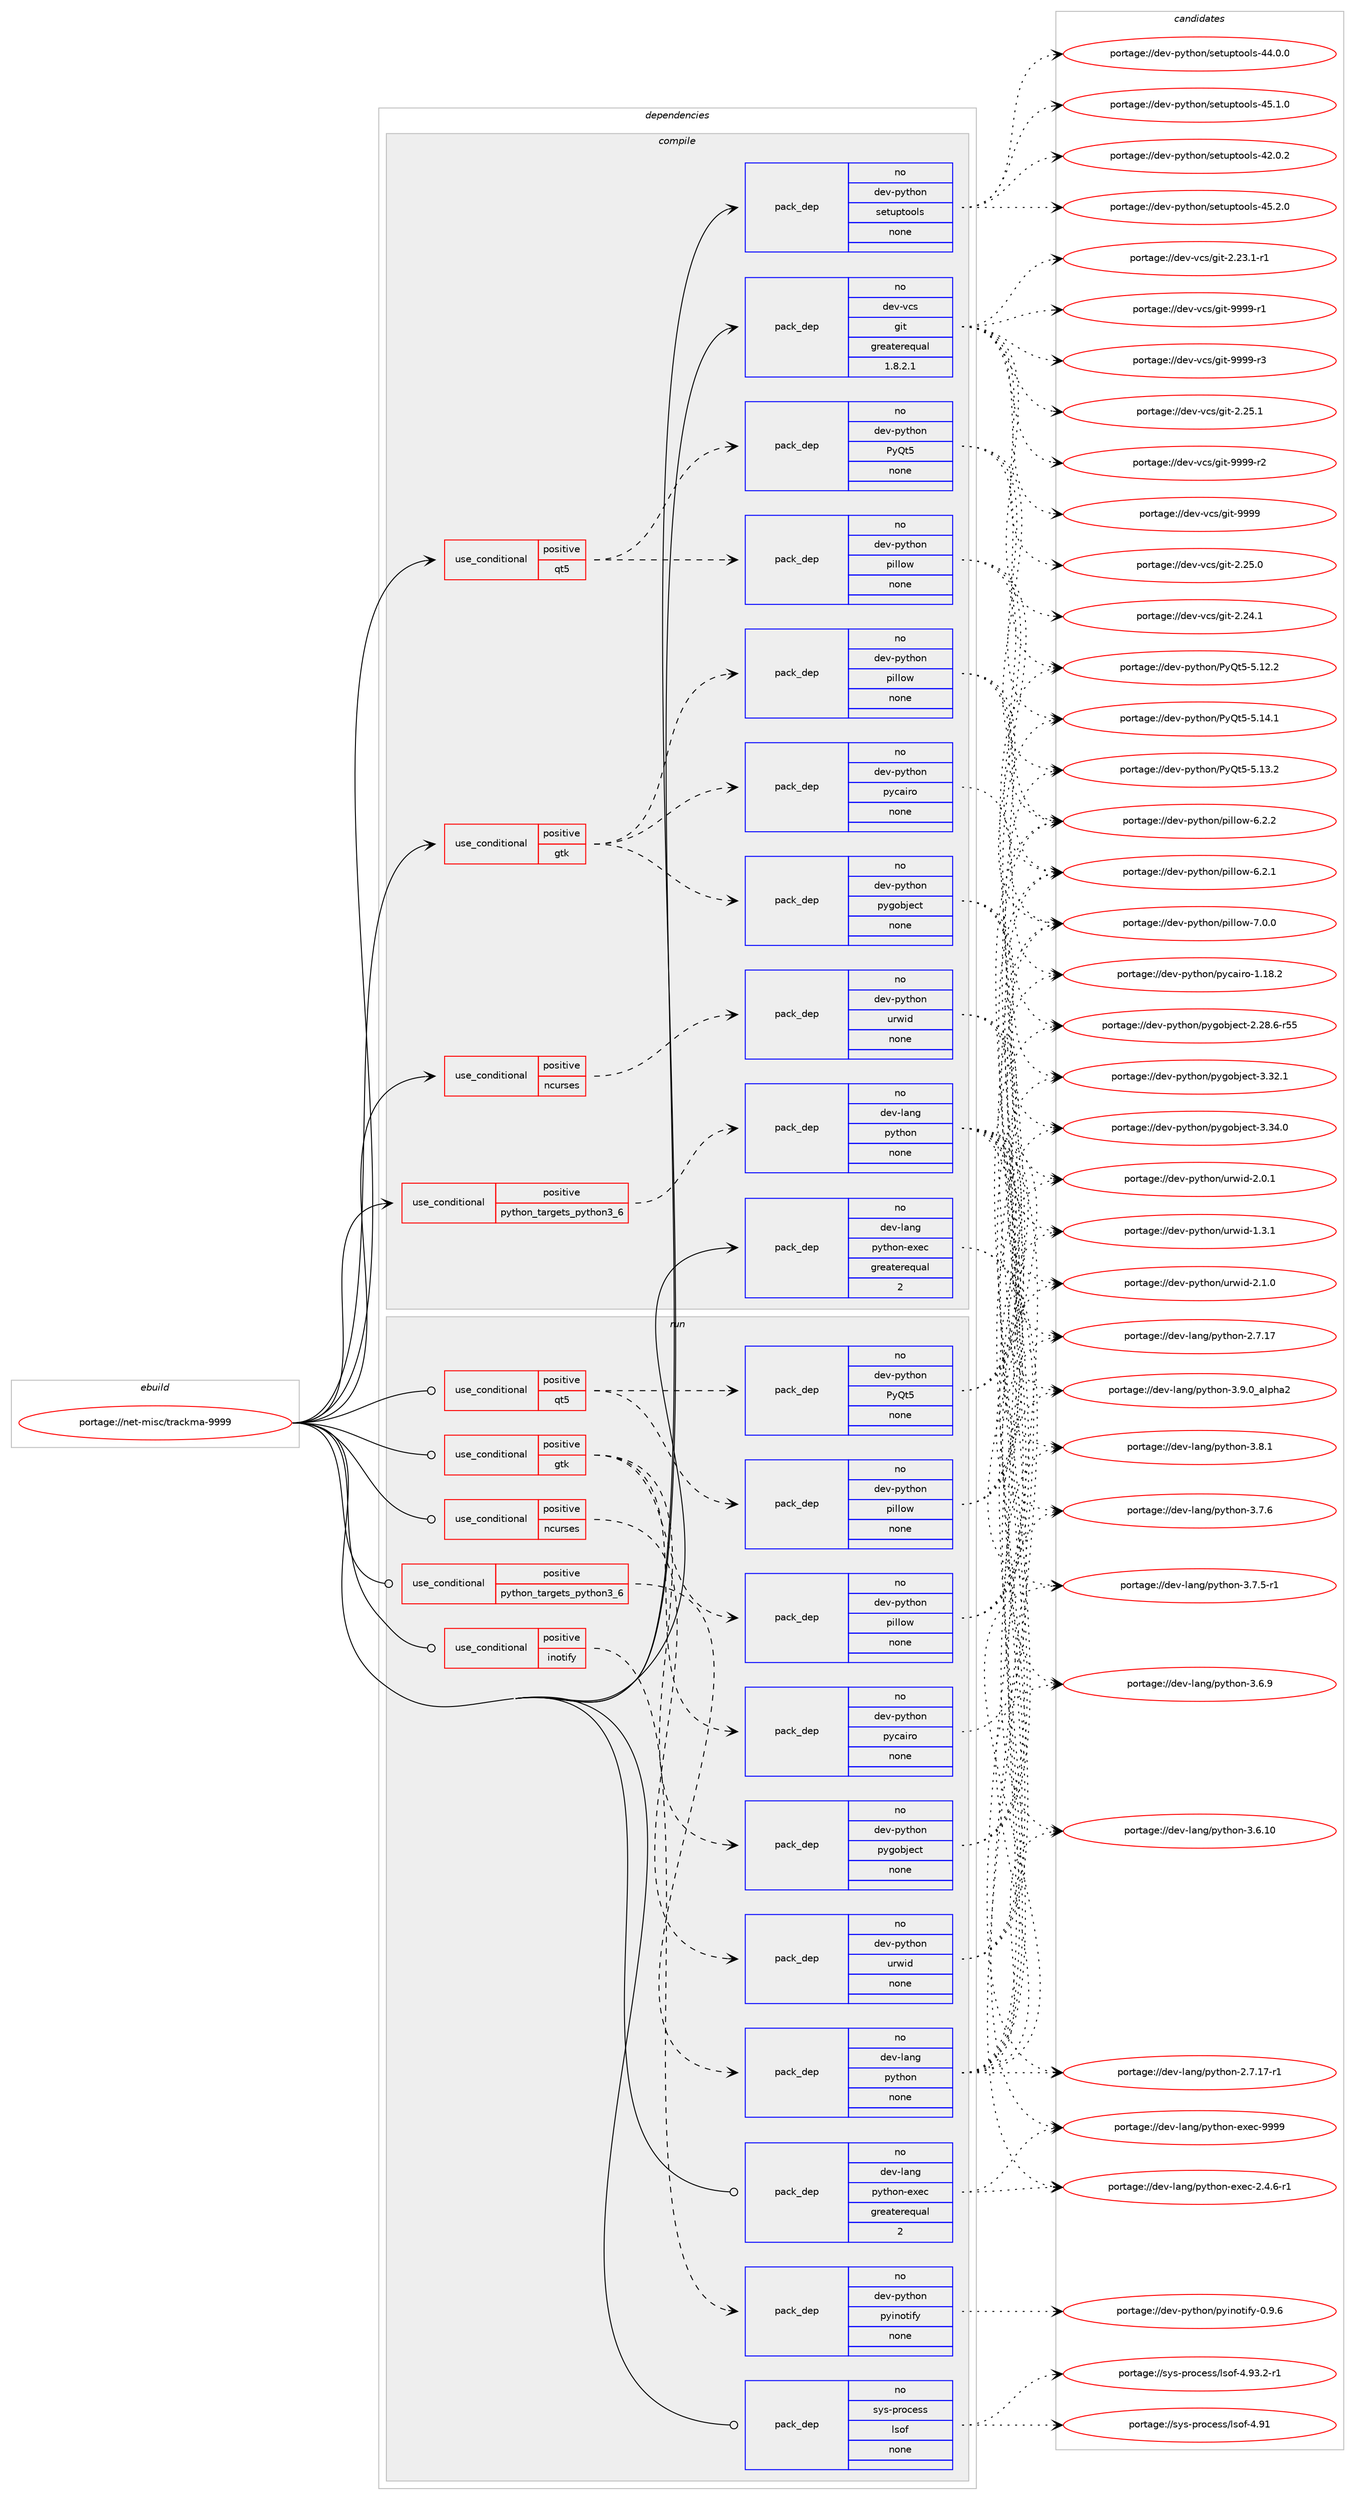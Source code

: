digraph prolog {

# *************
# Graph options
# *************

newrank=true;
concentrate=true;
compound=true;
graph [rankdir=LR,fontname=Helvetica,fontsize=10,ranksep=1.5];#, ranksep=2.5, nodesep=0.2];
edge  [arrowhead=vee];
node  [fontname=Helvetica,fontsize=10];

# **********
# The ebuild
# **********

subgraph cluster_leftcol {
color=gray;
rank=same;
label=<<i>ebuild</i>>;
id [label="portage://net-misc/trackma-9999", color=red, width=4, href="../net-misc/trackma-9999.svg"];
}

# ****************
# The dependencies
# ****************

subgraph cluster_midcol {
color=gray;
label=<<i>dependencies</i>>;
subgraph cluster_compile {
fillcolor="#eeeeee";
style=filled;
label=<<i>compile</i>>;
subgraph cond24587 {
dependency120110 [label=<<TABLE BORDER="0" CELLBORDER="1" CELLSPACING="0" CELLPADDING="4"><TR><TD ROWSPAN="3" CELLPADDING="10">use_conditional</TD></TR><TR><TD>positive</TD></TR><TR><TD>gtk</TD></TR></TABLE>>, shape=none, color=red];
subgraph pack93523 {
dependency120111 [label=<<TABLE BORDER="0" CELLBORDER="1" CELLSPACING="0" CELLPADDING="4" WIDTH="220"><TR><TD ROWSPAN="6" CELLPADDING="30">pack_dep</TD></TR><TR><TD WIDTH="110">no</TD></TR><TR><TD>dev-python</TD></TR><TR><TD>pygobject</TD></TR><TR><TD>none</TD></TR><TR><TD></TD></TR></TABLE>>, shape=none, color=blue];
}
dependency120110:e -> dependency120111:w [weight=20,style="dashed",arrowhead="vee"];
subgraph pack93524 {
dependency120112 [label=<<TABLE BORDER="0" CELLBORDER="1" CELLSPACING="0" CELLPADDING="4" WIDTH="220"><TR><TD ROWSPAN="6" CELLPADDING="30">pack_dep</TD></TR><TR><TD WIDTH="110">no</TD></TR><TR><TD>dev-python</TD></TR><TR><TD>pycairo</TD></TR><TR><TD>none</TD></TR><TR><TD></TD></TR></TABLE>>, shape=none, color=blue];
}
dependency120110:e -> dependency120112:w [weight=20,style="dashed",arrowhead="vee"];
subgraph pack93525 {
dependency120113 [label=<<TABLE BORDER="0" CELLBORDER="1" CELLSPACING="0" CELLPADDING="4" WIDTH="220"><TR><TD ROWSPAN="6" CELLPADDING="30">pack_dep</TD></TR><TR><TD WIDTH="110">no</TD></TR><TR><TD>dev-python</TD></TR><TR><TD>pillow</TD></TR><TR><TD>none</TD></TR><TR><TD></TD></TR></TABLE>>, shape=none, color=blue];
}
dependency120110:e -> dependency120113:w [weight=20,style="dashed",arrowhead="vee"];
}
id:e -> dependency120110:w [weight=20,style="solid",arrowhead="vee"];
subgraph cond24588 {
dependency120114 [label=<<TABLE BORDER="0" CELLBORDER="1" CELLSPACING="0" CELLPADDING="4"><TR><TD ROWSPAN="3" CELLPADDING="10">use_conditional</TD></TR><TR><TD>positive</TD></TR><TR><TD>ncurses</TD></TR></TABLE>>, shape=none, color=red];
subgraph pack93526 {
dependency120115 [label=<<TABLE BORDER="0" CELLBORDER="1" CELLSPACING="0" CELLPADDING="4" WIDTH="220"><TR><TD ROWSPAN="6" CELLPADDING="30">pack_dep</TD></TR><TR><TD WIDTH="110">no</TD></TR><TR><TD>dev-python</TD></TR><TR><TD>urwid</TD></TR><TR><TD>none</TD></TR><TR><TD></TD></TR></TABLE>>, shape=none, color=blue];
}
dependency120114:e -> dependency120115:w [weight=20,style="dashed",arrowhead="vee"];
}
id:e -> dependency120114:w [weight=20,style="solid",arrowhead="vee"];
subgraph cond24589 {
dependency120116 [label=<<TABLE BORDER="0" CELLBORDER="1" CELLSPACING="0" CELLPADDING="4"><TR><TD ROWSPAN="3" CELLPADDING="10">use_conditional</TD></TR><TR><TD>positive</TD></TR><TR><TD>python_targets_python3_6</TD></TR></TABLE>>, shape=none, color=red];
subgraph pack93527 {
dependency120117 [label=<<TABLE BORDER="0" CELLBORDER="1" CELLSPACING="0" CELLPADDING="4" WIDTH="220"><TR><TD ROWSPAN="6" CELLPADDING="30">pack_dep</TD></TR><TR><TD WIDTH="110">no</TD></TR><TR><TD>dev-lang</TD></TR><TR><TD>python</TD></TR><TR><TD>none</TD></TR><TR><TD></TD></TR></TABLE>>, shape=none, color=blue];
}
dependency120116:e -> dependency120117:w [weight=20,style="dashed",arrowhead="vee"];
}
id:e -> dependency120116:w [weight=20,style="solid",arrowhead="vee"];
subgraph cond24590 {
dependency120118 [label=<<TABLE BORDER="0" CELLBORDER="1" CELLSPACING="0" CELLPADDING="4"><TR><TD ROWSPAN="3" CELLPADDING="10">use_conditional</TD></TR><TR><TD>positive</TD></TR><TR><TD>qt5</TD></TR></TABLE>>, shape=none, color=red];
subgraph pack93528 {
dependency120119 [label=<<TABLE BORDER="0" CELLBORDER="1" CELLSPACING="0" CELLPADDING="4" WIDTH="220"><TR><TD ROWSPAN="6" CELLPADDING="30">pack_dep</TD></TR><TR><TD WIDTH="110">no</TD></TR><TR><TD>dev-python</TD></TR><TR><TD>PyQt5</TD></TR><TR><TD>none</TD></TR><TR><TD></TD></TR></TABLE>>, shape=none, color=blue];
}
dependency120118:e -> dependency120119:w [weight=20,style="dashed",arrowhead="vee"];
subgraph pack93529 {
dependency120120 [label=<<TABLE BORDER="0" CELLBORDER="1" CELLSPACING="0" CELLPADDING="4" WIDTH="220"><TR><TD ROWSPAN="6" CELLPADDING="30">pack_dep</TD></TR><TR><TD WIDTH="110">no</TD></TR><TR><TD>dev-python</TD></TR><TR><TD>pillow</TD></TR><TR><TD>none</TD></TR><TR><TD></TD></TR></TABLE>>, shape=none, color=blue];
}
dependency120118:e -> dependency120120:w [weight=20,style="dashed",arrowhead="vee"];
}
id:e -> dependency120118:w [weight=20,style="solid",arrowhead="vee"];
subgraph pack93530 {
dependency120121 [label=<<TABLE BORDER="0" CELLBORDER="1" CELLSPACING="0" CELLPADDING="4" WIDTH="220"><TR><TD ROWSPAN="6" CELLPADDING="30">pack_dep</TD></TR><TR><TD WIDTH="110">no</TD></TR><TR><TD>dev-lang</TD></TR><TR><TD>python-exec</TD></TR><TR><TD>greaterequal</TD></TR><TR><TD>2</TD></TR></TABLE>>, shape=none, color=blue];
}
id:e -> dependency120121:w [weight=20,style="solid",arrowhead="vee"];
subgraph pack93531 {
dependency120122 [label=<<TABLE BORDER="0" CELLBORDER="1" CELLSPACING="0" CELLPADDING="4" WIDTH="220"><TR><TD ROWSPAN="6" CELLPADDING="30">pack_dep</TD></TR><TR><TD WIDTH="110">no</TD></TR><TR><TD>dev-python</TD></TR><TR><TD>setuptools</TD></TR><TR><TD>none</TD></TR><TR><TD></TD></TR></TABLE>>, shape=none, color=blue];
}
id:e -> dependency120122:w [weight=20,style="solid",arrowhead="vee"];
subgraph pack93532 {
dependency120123 [label=<<TABLE BORDER="0" CELLBORDER="1" CELLSPACING="0" CELLPADDING="4" WIDTH="220"><TR><TD ROWSPAN="6" CELLPADDING="30">pack_dep</TD></TR><TR><TD WIDTH="110">no</TD></TR><TR><TD>dev-vcs</TD></TR><TR><TD>git</TD></TR><TR><TD>greaterequal</TD></TR><TR><TD>1.8.2.1</TD></TR></TABLE>>, shape=none, color=blue];
}
id:e -> dependency120123:w [weight=20,style="solid",arrowhead="vee"];
}
subgraph cluster_compileandrun {
fillcolor="#eeeeee";
style=filled;
label=<<i>compile and run</i>>;
}
subgraph cluster_run {
fillcolor="#eeeeee";
style=filled;
label=<<i>run</i>>;
subgraph cond24591 {
dependency120124 [label=<<TABLE BORDER="0" CELLBORDER="1" CELLSPACING="0" CELLPADDING="4"><TR><TD ROWSPAN="3" CELLPADDING="10">use_conditional</TD></TR><TR><TD>positive</TD></TR><TR><TD>gtk</TD></TR></TABLE>>, shape=none, color=red];
subgraph pack93533 {
dependency120125 [label=<<TABLE BORDER="0" CELLBORDER="1" CELLSPACING="0" CELLPADDING="4" WIDTH="220"><TR><TD ROWSPAN="6" CELLPADDING="30">pack_dep</TD></TR><TR><TD WIDTH="110">no</TD></TR><TR><TD>dev-python</TD></TR><TR><TD>pygobject</TD></TR><TR><TD>none</TD></TR><TR><TD></TD></TR></TABLE>>, shape=none, color=blue];
}
dependency120124:e -> dependency120125:w [weight=20,style="dashed",arrowhead="vee"];
subgraph pack93534 {
dependency120126 [label=<<TABLE BORDER="0" CELLBORDER="1" CELLSPACING="0" CELLPADDING="4" WIDTH="220"><TR><TD ROWSPAN="6" CELLPADDING="30">pack_dep</TD></TR><TR><TD WIDTH="110">no</TD></TR><TR><TD>dev-python</TD></TR><TR><TD>pycairo</TD></TR><TR><TD>none</TD></TR><TR><TD></TD></TR></TABLE>>, shape=none, color=blue];
}
dependency120124:e -> dependency120126:w [weight=20,style="dashed",arrowhead="vee"];
subgraph pack93535 {
dependency120127 [label=<<TABLE BORDER="0" CELLBORDER="1" CELLSPACING="0" CELLPADDING="4" WIDTH="220"><TR><TD ROWSPAN="6" CELLPADDING="30">pack_dep</TD></TR><TR><TD WIDTH="110">no</TD></TR><TR><TD>dev-python</TD></TR><TR><TD>pillow</TD></TR><TR><TD>none</TD></TR><TR><TD></TD></TR></TABLE>>, shape=none, color=blue];
}
dependency120124:e -> dependency120127:w [weight=20,style="dashed",arrowhead="vee"];
}
id:e -> dependency120124:w [weight=20,style="solid",arrowhead="odot"];
subgraph cond24592 {
dependency120128 [label=<<TABLE BORDER="0" CELLBORDER="1" CELLSPACING="0" CELLPADDING="4"><TR><TD ROWSPAN="3" CELLPADDING="10">use_conditional</TD></TR><TR><TD>positive</TD></TR><TR><TD>inotify</TD></TR></TABLE>>, shape=none, color=red];
subgraph pack93536 {
dependency120129 [label=<<TABLE BORDER="0" CELLBORDER="1" CELLSPACING="0" CELLPADDING="4" WIDTH="220"><TR><TD ROWSPAN="6" CELLPADDING="30">pack_dep</TD></TR><TR><TD WIDTH="110">no</TD></TR><TR><TD>dev-python</TD></TR><TR><TD>pyinotify</TD></TR><TR><TD>none</TD></TR><TR><TD></TD></TR></TABLE>>, shape=none, color=blue];
}
dependency120128:e -> dependency120129:w [weight=20,style="dashed",arrowhead="vee"];
}
id:e -> dependency120128:w [weight=20,style="solid",arrowhead="odot"];
subgraph cond24593 {
dependency120130 [label=<<TABLE BORDER="0" CELLBORDER="1" CELLSPACING="0" CELLPADDING="4"><TR><TD ROWSPAN="3" CELLPADDING="10">use_conditional</TD></TR><TR><TD>positive</TD></TR><TR><TD>ncurses</TD></TR></TABLE>>, shape=none, color=red];
subgraph pack93537 {
dependency120131 [label=<<TABLE BORDER="0" CELLBORDER="1" CELLSPACING="0" CELLPADDING="4" WIDTH="220"><TR><TD ROWSPAN="6" CELLPADDING="30">pack_dep</TD></TR><TR><TD WIDTH="110">no</TD></TR><TR><TD>dev-python</TD></TR><TR><TD>urwid</TD></TR><TR><TD>none</TD></TR><TR><TD></TD></TR></TABLE>>, shape=none, color=blue];
}
dependency120130:e -> dependency120131:w [weight=20,style="dashed",arrowhead="vee"];
}
id:e -> dependency120130:w [weight=20,style="solid",arrowhead="odot"];
subgraph cond24594 {
dependency120132 [label=<<TABLE BORDER="0" CELLBORDER="1" CELLSPACING="0" CELLPADDING="4"><TR><TD ROWSPAN="3" CELLPADDING="10">use_conditional</TD></TR><TR><TD>positive</TD></TR><TR><TD>python_targets_python3_6</TD></TR></TABLE>>, shape=none, color=red];
subgraph pack93538 {
dependency120133 [label=<<TABLE BORDER="0" CELLBORDER="1" CELLSPACING="0" CELLPADDING="4" WIDTH="220"><TR><TD ROWSPAN="6" CELLPADDING="30">pack_dep</TD></TR><TR><TD WIDTH="110">no</TD></TR><TR><TD>dev-lang</TD></TR><TR><TD>python</TD></TR><TR><TD>none</TD></TR><TR><TD></TD></TR></TABLE>>, shape=none, color=blue];
}
dependency120132:e -> dependency120133:w [weight=20,style="dashed",arrowhead="vee"];
}
id:e -> dependency120132:w [weight=20,style="solid",arrowhead="odot"];
subgraph cond24595 {
dependency120134 [label=<<TABLE BORDER="0" CELLBORDER="1" CELLSPACING="0" CELLPADDING="4"><TR><TD ROWSPAN="3" CELLPADDING="10">use_conditional</TD></TR><TR><TD>positive</TD></TR><TR><TD>qt5</TD></TR></TABLE>>, shape=none, color=red];
subgraph pack93539 {
dependency120135 [label=<<TABLE BORDER="0" CELLBORDER="1" CELLSPACING="0" CELLPADDING="4" WIDTH="220"><TR><TD ROWSPAN="6" CELLPADDING="30">pack_dep</TD></TR><TR><TD WIDTH="110">no</TD></TR><TR><TD>dev-python</TD></TR><TR><TD>PyQt5</TD></TR><TR><TD>none</TD></TR><TR><TD></TD></TR></TABLE>>, shape=none, color=blue];
}
dependency120134:e -> dependency120135:w [weight=20,style="dashed",arrowhead="vee"];
subgraph pack93540 {
dependency120136 [label=<<TABLE BORDER="0" CELLBORDER="1" CELLSPACING="0" CELLPADDING="4" WIDTH="220"><TR><TD ROWSPAN="6" CELLPADDING="30">pack_dep</TD></TR><TR><TD WIDTH="110">no</TD></TR><TR><TD>dev-python</TD></TR><TR><TD>pillow</TD></TR><TR><TD>none</TD></TR><TR><TD></TD></TR></TABLE>>, shape=none, color=blue];
}
dependency120134:e -> dependency120136:w [weight=20,style="dashed",arrowhead="vee"];
}
id:e -> dependency120134:w [weight=20,style="solid",arrowhead="odot"];
subgraph pack93541 {
dependency120137 [label=<<TABLE BORDER="0" CELLBORDER="1" CELLSPACING="0" CELLPADDING="4" WIDTH="220"><TR><TD ROWSPAN="6" CELLPADDING="30">pack_dep</TD></TR><TR><TD WIDTH="110">no</TD></TR><TR><TD>dev-lang</TD></TR><TR><TD>python-exec</TD></TR><TR><TD>greaterequal</TD></TR><TR><TD>2</TD></TR></TABLE>>, shape=none, color=blue];
}
id:e -> dependency120137:w [weight=20,style="solid",arrowhead="odot"];
subgraph pack93542 {
dependency120138 [label=<<TABLE BORDER="0" CELLBORDER="1" CELLSPACING="0" CELLPADDING="4" WIDTH="220"><TR><TD ROWSPAN="6" CELLPADDING="30">pack_dep</TD></TR><TR><TD WIDTH="110">no</TD></TR><TR><TD>sys-process</TD></TR><TR><TD>lsof</TD></TR><TR><TD>none</TD></TR><TR><TD></TD></TR></TABLE>>, shape=none, color=blue];
}
id:e -> dependency120138:w [weight=20,style="solid",arrowhead="odot"];
}
}

# **************
# The candidates
# **************

subgraph cluster_choices {
rank=same;
color=gray;
label=<<i>candidates</i>>;

subgraph choice93523 {
color=black;
nodesep=1;
choice1001011184511212111610411111047112121103111981061019911645514651524648 [label="portage://dev-python/pygobject-3.34.0", color=red, width=4,href="../dev-python/pygobject-3.34.0.svg"];
choice1001011184511212111610411111047112121103111981061019911645514651504649 [label="portage://dev-python/pygobject-3.32.1", color=red, width=4,href="../dev-python/pygobject-3.32.1.svg"];
choice1001011184511212111610411111047112121103111981061019911645504650564654451145353 [label="portage://dev-python/pygobject-2.28.6-r55", color=red, width=4,href="../dev-python/pygobject-2.28.6-r55.svg"];
dependency120111:e -> choice1001011184511212111610411111047112121103111981061019911645514651524648:w [style=dotted,weight="100"];
dependency120111:e -> choice1001011184511212111610411111047112121103111981061019911645514651504649:w [style=dotted,weight="100"];
dependency120111:e -> choice1001011184511212111610411111047112121103111981061019911645504650564654451145353:w [style=dotted,weight="100"];
}
subgraph choice93524 {
color=black;
nodesep=1;
choice1001011184511212111610411111047112121999710511411145494649564650 [label="portage://dev-python/pycairo-1.18.2", color=red, width=4,href="../dev-python/pycairo-1.18.2.svg"];
dependency120112:e -> choice1001011184511212111610411111047112121999710511411145494649564650:w [style=dotted,weight="100"];
}
subgraph choice93525 {
color=black;
nodesep=1;
choice1001011184511212111610411111047112105108108111119455546484648 [label="portage://dev-python/pillow-7.0.0", color=red, width=4,href="../dev-python/pillow-7.0.0.svg"];
choice1001011184511212111610411111047112105108108111119455446504650 [label="portage://dev-python/pillow-6.2.2", color=red, width=4,href="../dev-python/pillow-6.2.2.svg"];
choice1001011184511212111610411111047112105108108111119455446504649 [label="portage://dev-python/pillow-6.2.1", color=red, width=4,href="../dev-python/pillow-6.2.1.svg"];
dependency120113:e -> choice1001011184511212111610411111047112105108108111119455546484648:w [style=dotted,weight="100"];
dependency120113:e -> choice1001011184511212111610411111047112105108108111119455446504650:w [style=dotted,weight="100"];
dependency120113:e -> choice1001011184511212111610411111047112105108108111119455446504649:w [style=dotted,weight="100"];
}
subgraph choice93526 {
color=black;
nodesep=1;
choice1001011184511212111610411111047117114119105100455046494648 [label="portage://dev-python/urwid-2.1.0", color=red, width=4,href="../dev-python/urwid-2.1.0.svg"];
choice1001011184511212111610411111047117114119105100455046484649 [label="portage://dev-python/urwid-2.0.1", color=red, width=4,href="../dev-python/urwid-2.0.1.svg"];
choice1001011184511212111610411111047117114119105100454946514649 [label="portage://dev-python/urwid-1.3.1", color=red, width=4,href="../dev-python/urwid-1.3.1.svg"];
dependency120115:e -> choice1001011184511212111610411111047117114119105100455046494648:w [style=dotted,weight="100"];
dependency120115:e -> choice1001011184511212111610411111047117114119105100455046484649:w [style=dotted,weight="100"];
dependency120115:e -> choice1001011184511212111610411111047117114119105100454946514649:w [style=dotted,weight="100"];
}
subgraph choice93527 {
color=black;
nodesep=1;
choice10010111845108971101034711212111610411111045514657464895971081121049750 [label="portage://dev-lang/python-3.9.0_alpha2", color=red, width=4,href="../dev-lang/python-3.9.0_alpha2.svg"];
choice100101118451089711010347112121116104111110455146564649 [label="portage://dev-lang/python-3.8.1", color=red, width=4,href="../dev-lang/python-3.8.1.svg"];
choice100101118451089711010347112121116104111110455146554654 [label="portage://dev-lang/python-3.7.6", color=red, width=4,href="../dev-lang/python-3.7.6.svg"];
choice1001011184510897110103471121211161041111104551465546534511449 [label="portage://dev-lang/python-3.7.5-r1", color=red, width=4,href="../dev-lang/python-3.7.5-r1.svg"];
choice100101118451089711010347112121116104111110455146544657 [label="portage://dev-lang/python-3.6.9", color=red, width=4,href="../dev-lang/python-3.6.9.svg"];
choice10010111845108971101034711212111610411111045514654464948 [label="portage://dev-lang/python-3.6.10", color=red, width=4,href="../dev-lang/python-3.6.10.svg"];
choice100101118451089711010347112121116104111110455046554649554511449 [label="portage://dev-lang/python-2.7.17-r1", color=red, width=4,href="../dev-lang/python-2.7.17-r1.svg"];
choice10010111845108971101034711212111610411111045504655464955 [label="portage://dev-lang/python-2.7.17", color=red, width=4,href="../dev-lang/python-2.7.17.svg"];
dependency120117:e -> choice10010111845108971101034711212111610411111045514657464895971081121049750:w [style=dotted,weight="100"];
dependency120117:e -> choice100101118451089711010347112121116104111110455146564649:w [style=dotted,weight="100"];
dependency120117:e -> choice100101118451089711010347112121116104111110455146554654:w [style=dotted,weight="100"];
dependency120117:e -> choice1001011184510897110103471121211161041111104551465546534511449:w [style=dotted,weight="100"];
dependency120117:e -> choice100101118451089711010347112121116104111110455146544657:w [style=dotted,weight="100"];
dependency120117:e -> choice10010111845108971101034711212111610411111045514654464948:w [style=dotted,weight="100"];
dependency120117:e -> choice100101118451089711010347112121116104111110455046554649554511449:w [style=dotted,weight="100"];
dependency120117:e -> choice10010111845108971101034711212111610411111045504655464955:w [style=dotted,weight="100"];
}
subgraph choice93528 {
color=black;
nodesep=1;
choice100101118451121211161041111104780121811165345534649524649 [label="portage://dev-python/PyQt5-5.14.1", color=red, width=4,href="../dev-python/PyQt5-5.14.1.svg"];
choice100101118451121211161041111104780121811165345534649514650 [label="portage://dev-python/PyQt5-5.13.2", color=red, width=4,href="../dev-python/PyQt5-5.13.2.svg"];
choice100101118451121211161041111104780121811165345534649504650 [label="portage://dev-python/PyQt5-5.12.2", color=red, width=4,href="../dev-python/PyQt5-5.12.2.svg"];
dependency120119:e -> choice100101118451121211161041111104780121811165345534649524649:w [style=dotted,weight="100"];
dependency120119:e -> choice100101118451121211161041111104780121811165345534649514650:w [style=dotted,weight="100"];
dependency120119:e -> choice100101118451121211161041111104780121811165345534649504650:w [style=dotted,weight="100"];
}
subgraph choice93529 {
color=black;
nodesep=1;
choice1001011184511212111610411111047112105108108111119455546484648 [label="portage://dev-python/pillow-7.0.0", color=red, width=4,href="../dev-python/pillow-7.0.0.svg"];
choice1001011184511212111610411111047112105108108111119455446504650 [label="portage://dev-python/pillow-6.2.2", color=red, width=4,href="../dev-python/pillow-6.2.2.svg"];
choice1001011184511212111610411111047112105108108111119455446504649 [label="portage://dev-python/pillow-6.2.1", color=red, width=4,href="../dev-python/pillow-6.2.1.svg"];
dependency120120:e -> choice1001011184511212111610411111047112105108108111119455546484648:w [style=dotted,weight="100"];
dependency120120:e -> choice1001011184511212111610411111047112105108108111119455446504650:w [style=dotted,weight="100"];
dependency120120:e -> choice1001011184511212111610411111047112105108108111119455446504649:w [style=dotted,weight="100"];
}
subgraph choice93530 {
color=black;
nodesep=1;
choice10010111845108971101034711212111610411111045101120101994557575757 [label="portage://dev-lang/python-exec-9999", color=red, width=4,href="../dev-lang/python-exec-9999.svg"];
choice10010111845108971101034711212111610411111045101120101994550465246544511449 [label="portage://dev-lang/python-exec-2.4.6-r1", color=red, width=4,href="../dev-lang/python-exec-2.4.6-r1.svg"];
dependency120121:e -> choice10010111845108971101034711212111610411111045101120101994557575757:w [style=dotted,weight="100"];
dependency120121:e -> choice10010111845108971101034711212111610411111045101120101994550465246544511449:w [style=dotted,weight="100"];
}
subgraph choice93531 {
color=black;
nodesep=1;
choice100101118451121211161041111104711510111611711211611111110811545525346504648 [label="portage://dev-python/setuptools-45.2.0", color=red, width=4,href="../dev-python/setuptools-45.2.0.svg"];
choice100101118451121211161041111104711510111611711211611111110811545525346494648 [label="portage://dev-python/setuptools-45.1.0", color=red, width=4,href="../dev-python/setuptools-45.1.0.svg"];
choice100101118451121211161041111104711510111611711211611111110811545525246484648 [label="portage://dev-python/setuptools-44.0.0", color=red, width=4,href="../dev-python/setuptools-44.0.0.svg"];
choice100101118451121211161041111104711510111611711211611111110811545525046484650 [label="portage://dev-python/setuptools-42.0.2", color=red, width=4,href="../dev-python/setuptools-42.0.2.svg"];
dependency120122:e -> choice100101118451121211161041111104711510111611711211611111110811545525346504648:w [style=dotted,weight="100"];
dependency120122:e -> choice100101118451121211161041111104711510111611711211611111110811545525346494648:w [style=dotted,weight="100"];
dependency120122:e -> choice100101118451121211161041111104711510111611711211611111110811545525246484648:w [style=dotted,weight="100"];
dependency120122:e -> choice100101118451121211161041111104711510111611711211611111110811545525046484650:w [style=dotted,weight="100"];
}
subgraph choice93532 {
color=black;
nodesep=1;
choice10010111845118991154710310511645575757574511451 [label="portage://dev-vcs/git-9999-r3", color=red, width=4,href="../dev-vcs/git-9999-r3.svg"];
choice10010111845118991154710310511645575757574511450 [label="portage://dev-vcs/git-9999-r2", color=red, width=4,href="../dev-vcs/git-9999-r2.svg"];
choice10010111845118991154710310511645575757574511449 [label="portage://dev-vcs/git-9999-r1", color=red, width=4,href="../dev-vcs/git-9999-r1.svg"];
choice1001011184511899115471031051164557575757 [label="portage://dev-vcs/git-9999", color=red, width=4,href="../dev-vcs/git-9999.svg"];
choice10010111845118991154710310511645504650534649 [label="portage://dev-vcs/git-2.25.1", color=red, width=4,href="../dev-vcs/git-2.25.1.svg"];
choice10010111845118991154710310511645504650534648 [label="portage://dev-vcs/git-2.25.0", color=red, width=4,href="../dev-vcs/git-2.25.0.svg"];
choice10010111845118991154710310511645504650524649 [label="portage://dev-vcs/git-2.24.1", color=red, width=4,href="../dev-vcs/git-2.24.1.svg"];
choice100101118451189911547103105116455046505146494511449 [label="portage://dev-vcs/git-2.23.1-r1", color=red, width=4,href="../dev-vcs/git-2.23.1-r1.svg"];
dependency120123:e -> choice10010111845118991154710310511645575757574511451:w [style=dotted,weight="100"];
dependency120123:e -> choice10010111845118991154710310511645575757574511450:w [style=dotted,weight="100"];
dependency120123:e -> choice10010111845118991154710310511645575757574511449:w [style=dotted,weight="100"];
dependency120123:e -> choice1001011184511899115471031051164557575757:w [style=dotted,weight="100"];
dependency120123:e -> choice10010111845118991154710310511645504650534649:w [style=dotted,weight="100"];
dependency120123:e -> choice10010111845118991154710310511645504650534648:w [style=dotted,weight="100"];
dependency120123:e -> choice10010111845118991154710310511645504650524649:w [style=dotted,weight="100"];
dependency120123:e -> choice100101118451189911547103105116455046505146494511449:w [style=dotted,weight="100"];
}
subgraph choice93533 {
color=black;
nodesep=1;
choice1001011184511212111610411111047112121103111981061019911645514651524648 [label="portage://dev-python/pygobject-3.34.0", color=red, width=4,href="../dev-python/pygobject-3.34.0.svg"];
choice1001011184511212111610411111047112121103111981061019911645514651504649 [label="portage://dev-python/pygobject-3.32.1", color=red, width=4,href="../dev-python/pygobject-3.32.1.svg"];
choice1001011184511212111610411111047112121103111981061019911645504650564654451145353 [label="portage://dev-python/pygobject-2.28.6-r55", color=red, width=4,href="../dev-python/pygobject-2.28.6-r55.svg"];
dependency120125:e -> choice1001011184511212111610411111047112121103111981061019911645514651524648:w [style=dotted,weight="100"];
dependency120125:e -> choice1001011184511212111610411111047112121103111981061019911645514651504649:w [style=dotted,weight="100"];
dependency120125:e -> choice1001011184511212111610411111047112121103111981061019911645504650564654451145353:w [style=dotted,weight="100"];
}
subgraph choice93534 {
color=black;
nodesep=1;
choice1001011184511212111610411111047112121999710511411145494649564650 [label="portage://dev-python/pycairo-1.18.2", color=red, width=4,href="../dev-python/pycairo-1.18.2.svg"];
dependency120126:e -> choice1001011184511212111610411111047112121999710511411145494649564650:w [style=dotted,weight="100"];
}
subgraph choice93535 {
color=black;
nodesep=1;
choice1001011184511212111610411111047112105108108111119455546484648 [label="portage://dev-python/pillow-7.0.0", color=red, width=4,href="../dev-python/pillow-7.0.0.svg"];
choice1001011184511212111610411111047112105108108111119455446504650 [label="portage://dev-python/pillow-6.2.2", color=red, width=4,href="../dev-python/pillow-6.2.2.svg"];
choice1001011184511212111610411111047112105108108111119455446504649 [label="portage://dev-python/pillow-6.2.1", color=red, width=4,href="../dev-python/pillow-6.2.1.svg"];
dependency120127:e -> choice1001011184511212111610411111047112105108108111119455546484648:w [style=dotted,weight="100"];
dependency120127:e -> choice1001011184511212111610411111047112105108108111119455446504650:w [style=dotted,weight="100"];
dependency120127:e -> choice1001011184511212111610411111047112105108108111119455446504649:w [style=dotted,weight="100"];
}
subgraph choice93536 {
color=black;
nodesep=1;
choice1001011184511212111610411111047112121105110111116105102121454846574654 [label="portage://dev-python/pyinotify-0.9.6", color=red, width=4,href="../dev-python/pyinotify-0.9.6.svg"];
dependency120129:e -> choice1001011184511212111610411111047112121105110111116105102121454846574654:w [style=dotted,weight="100"];
}
subgraph choice93537 {
color=black;
nodesep=1;
choice1001011184511212111610411111047117114119105100455046494648 [label="portage://dev-python/urwid-2.1.0", color=red, width=4,href="../dev-python/urwid-2.1.0.svg"];
choice1001011184511212111610411111047117114119105100455046484649 [label="portage://dev-python/urwid-2.0.1", color=red, width=4,href="../dev-python/urwid-2.0.1.svg"];
choice1001011184511212111610411111047117114119105100454946514649 [label="portage://dev-python/urwid-1.3.1", color=red, width=4,href="../dev-python/urwid-1.3.1.svg"];
dependency120131:e -> choice1001011184511212111610411111047117114119105100455046494648:w [style=dotted,weight="100"];
dependency120131:e -> choice1001011184511212111610411111047117114119105100455046484649:w [style=dotted,weight="100"];
dependency120131:e -> choice1001011184511212111610411111047117114119105100454946514649:w [style=dotted,weight="100"];
}
subgraph choice93538 {
color=black;
nodesep=1;
choice10010111845108971101034711212111610411111045514657464895971081121049750 [label="portage://dev-lang/python-3.9.0_alpha2", color=red, width=4,href="../dev-lang/python-3.9.0_alpha2.svg"];
choice100101118451089711010347112121116104111110455146564649 [label="portage://dev-lang/python-3.8.1", color=red, width=4,href="../dev-lang/python-3.8.1.svg"];
choice100101118451089711010347112121116104111110455146554654 [label="portage://dev-lang/python-3.7.6", color=red, width=4,href="../dev-lang/python-3.7.6.svg"];
choice1001011184510897110103471121211161041111104551465546534511449 [label="portage://dev-lang/python-3.7.5-r1", color=red, width=4,href="../dev-lang/python-3.7.5-r1.svg"];
choice100101118451089711010347112121116104111110455146544657 [label="portage://dev-lang/python-3.6.9", color=red, width=4,href="../dev-lang/python-3.6.9.svg"];
choice10010111845108971101034711212111610411111045514654464948 [label="portage://dev-lang/python-3.6.10", color=red, width=4,href="../dev-lang/python-3.6.10.svg"];
choice100101118451089711010347112121116104111110455046554649554511449 [label="portage://dev-lang/python-2.7.17-r1", color=red, width=4,href="../dev-lang/python-2.7.17-r1.svg"];
choice10010111845108971101034711212111610411111045504655464955 [label="portage://dev-lang/python-2.7.17", color=red, width=4,href="../dev-lang/python-2.7.17.svg"];
dependency120133:e -> choice10010111845108971101034711212111610411111045514657464895971081121049750:w [style=dotted,weight="100"];
dependency120133:e -> choice100101118451089711010347112121116104111110455146564649:w [style=dotted,weight="100"];
dependency120133:e -> choice100101118451089711010347112121116104111110455146554654:w [style=dotted,weight="100"];
dependency120133:e -> choice1001011184510897110103471121211161041111104551465546534511449:w [style=dotted,weight="100"];
dependency120133:e -> choice100101118451089711010347112121116104111110455146544657:w [style=dotted,weight="100"];
dependency120133:e -> choice10010111845108971101034711212111610411111045514654464948:w [style=dotted,weight="100"];
dependency120133:e -> choice100101118451089711010347112121116104111110455046554649554511449:w [style=dotted,weight="100"];
dependency120133:e -> choice10010111845108971101034711212111610411111045504655464955:w [style=dotted,weight="100"];
}
subgraph choice93539 {
color=black;
nodesep=1;
choice100101118451121211161041111104780121811165345534649524649 [label="portage://dev-python/PyQt5-5.14.1", color=red, width=4,href="../dev-python/PyQt5-5.14.1.svg"];
choice100101118451121211161041111104780121811165345534649514650 [label="portage://dev-python/PyQt5-5.13.2", color=red, width=4,href="../dev-python/PyQt5-5.13.2.svg"];
choice100101118451121211161041111104780121811165345534649504650 [label="portage://dev-python/PyQt5-5.12.2", color=red, width=4,href="../dev-python/PyQt5-5.12.2.svg"];
dependency120135:e -> choice100101118451121211161041111104780121811165345534649524649:w [style=dotted,weight="100"];
dependency120135:e -> choice100101118451121211161041111104780121811165345534649514650:w [style=dotted,weight="100"];
dependency120135:e -> choice100101118451121211161041111104780121811165345534649504650:w [style=dotted,weight="100"];
}
subgraph choice93540 {
color=black;
nodesep=1;
choice1001011184511212111610411111047112105108108111119455546484648 [label="portage://dev-python/pillow-7.0.0", color=red, width=4,href="../dev-python/pillow-7.0.0.svg"];
choice1001011184511212111610411111047112105108108111119455446504650 [label="portage://dev-python/pillow-6.2.2", color=red, width=4,href="../dev-python/pillow-6.2.2.svg"];
choice1001011184511212111610411111047112105108108111119455446504649 [label="portage://dev-python/pillow-6.2.1", color=red, width=4,href="../dev-python/pillow-6.2.1.svg"];
dependency120136:e -> choice1001011184511212111610411111047112105108108111119455546484648:w [style=dotted,weight="100"];
dependency120136:e -> choice1001011184511212111610411111047112105108108111119455446504650:w [style=dotted,weight="100"];
dependency120136:e -> choice1001011184511212111610411111047112105108108111119455446504649:w [style=dotted,weight="100"];
}
subgraph choice93541 {
color=black;
nodesep=1;
choice10010111845108971101034711212111610411111045101120101994557575757 [label="portage://dev-lang/python-exec-9999", color=red, width=4,href="../dev-lang/python-exec-9999.svg"];
choice10010111845108971101034711212111610411111045101120101994550465246544511449 [label="portage://dev-lang/python-exec-2.4.6-r1", color=red, width=4,href="../dev-lang/python-exec-2.4.6-r1.svg"];
dependency120137:e -> choice10010111845108971101034711212111610411111045101120101994557575757:w [style=dotted,weight="100"];
dependency120137:e -> choice10010111845108971101034711212111610411111045101120101994550465246544511449:w [style=dotted,weight="100"];
}
subgraph choice93542 {
color=black;
nodesep=1;
choice115121115451121141119910111511547108115111102455246575146504511449 [label="portage://sys-process/lsof-4.93.2-r1", color=red, width=4,href="../sys-process/lsof-4.93.2-r1.svg"];
choice1151211154511211411199101115115471081151111024552465749 [label="portage://sys-process/lsof-4.91", color=red, width=4,href="../sys-process/lsof-4.91.svg"];
dependency120138:e -> choice115121115451121141119910111511547108115111102455246575146504511449:w [style=dotted,weight="100"];
dependency120138:e -> choice1151211154511211411199101115115471081151111024552465749:w [style=dotted,weight="100"];
}
}

}
